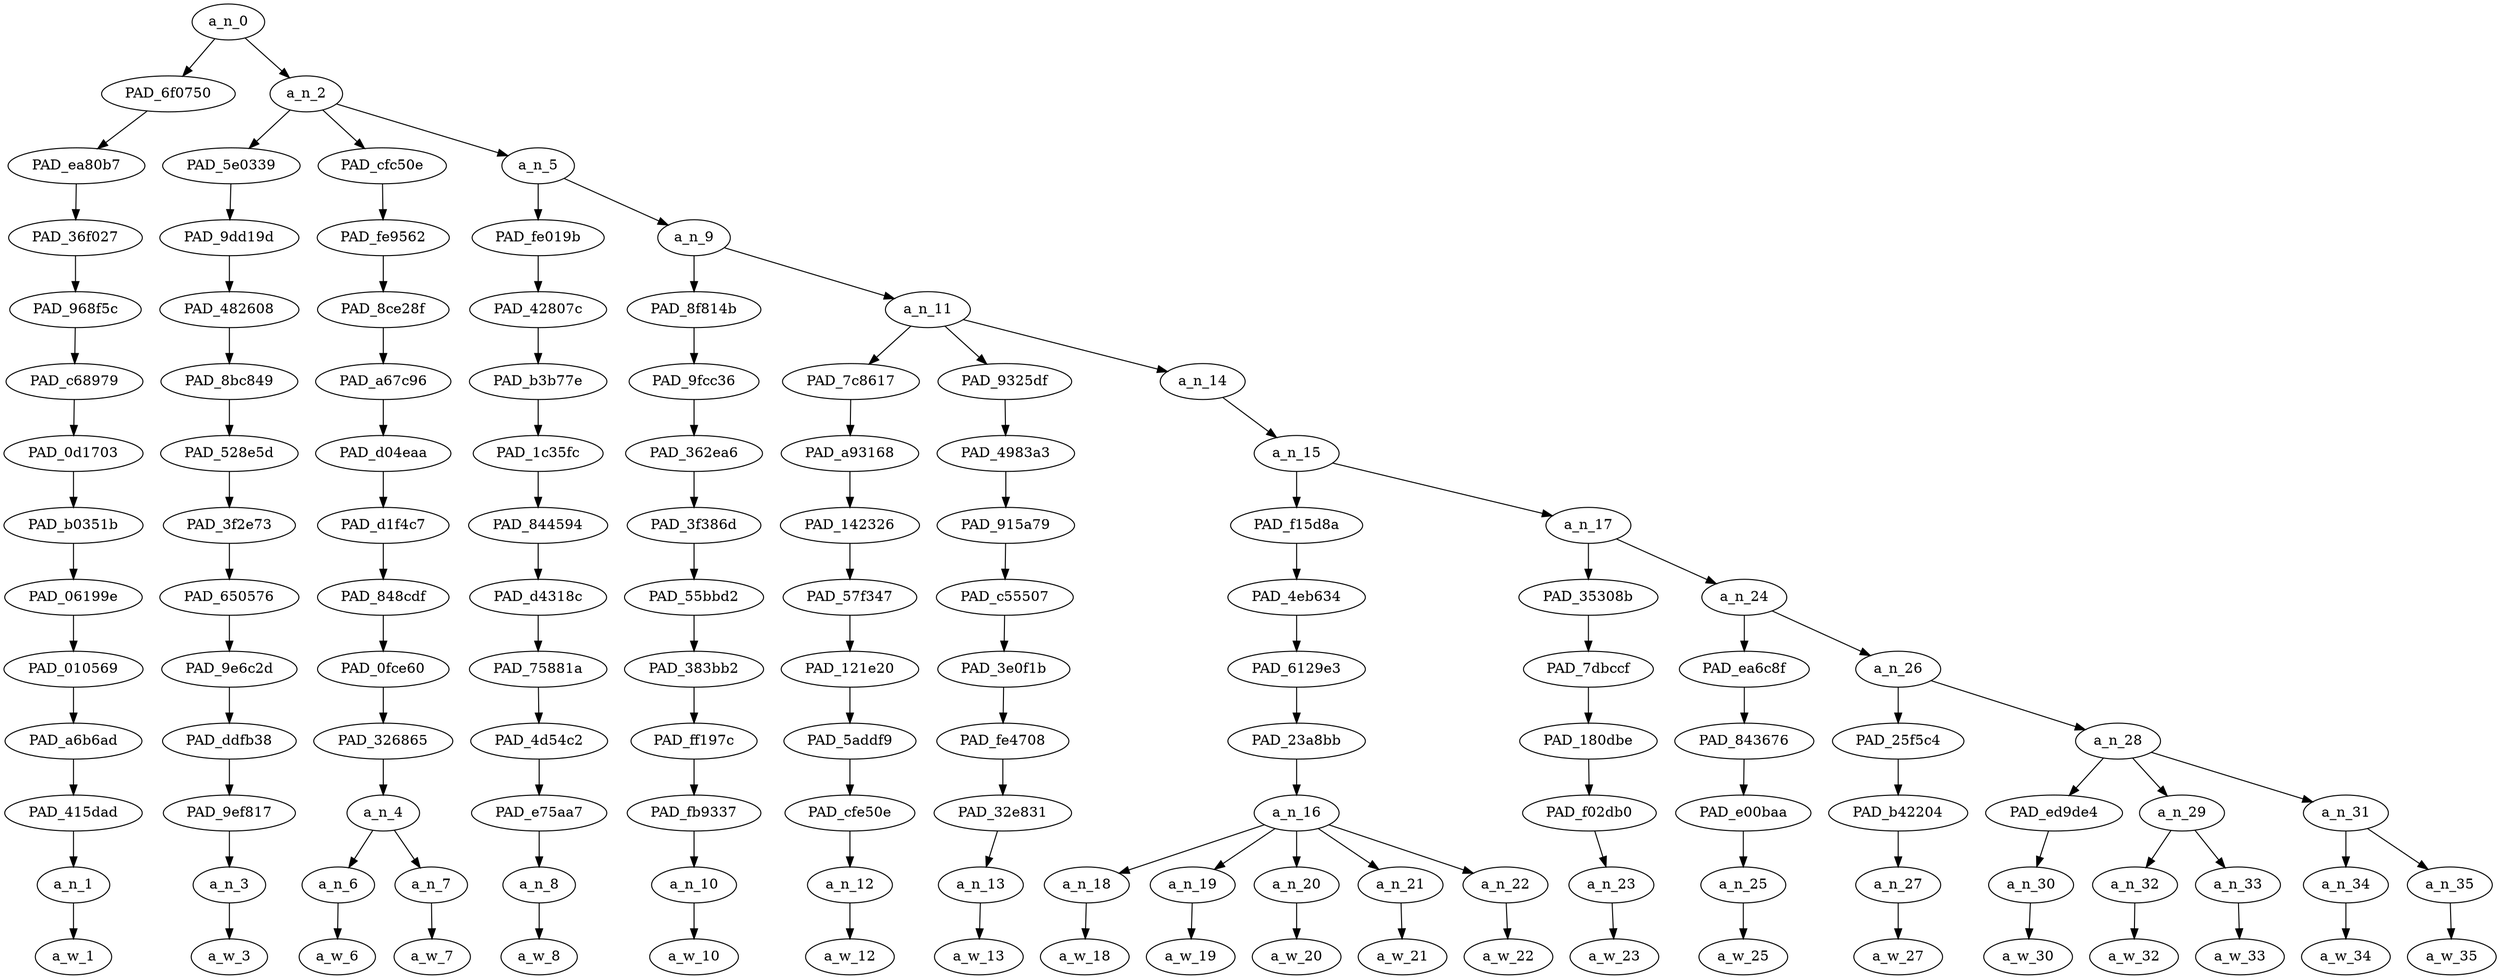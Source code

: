strict digraph "" {
	a_n_0	[div_dir=1,
		index=0,
		level=13,
		pos="1.4730902777777777,13!",
		text_span="[0, 1, 2, 3, 4, 5, 6, 7, 8, 9, 10, 11, 12, 13, 14, 15, 16, 17, 18, 19, 20]",
		value=1.00000000];
	PAD_6f0750	[div_dir=1,
		index=0,
		level=12,
		pos="0.0,12!",
		text_span="[0]",
		value=0.03676450];
	a_n_0 -> PAD_6f0750;
	a_n_2	[div_dir=1,
		index=1,
		level=12,
		pos="2.9461805555555554,12!",
		text_span="[1, 2, 3, 4, 5, 6, 7, 8, 9, 10, 11, 12, 13, 14, 15, 16, 17, 18, 19, 20]",
		value=0.96208500];
	a_n_0 -> a_n_2;
	PAD_ea80b7	[div_dir=1,
		index=0,
		level=11,
		pos="0.0,11!",
		text_span="[0]",
		value=0.03676450];
	PAD_6f0750 -> PAD_ea80b7;
	PAD_36f027	[div_dir=1,
		index=0,
		level=10,
		pos="0.0,10!",
		text_span="[0]",
		value=0.03676450];
	PAD_ea80b7 -> PAD_36f027;
	PAD_968f5c	[div_dir=1,
		index=0,
		level=9,
		pos="0.0,9!",
		text_span="[0]",
		value=0.03676450];
	PAD_36f027 -> PAD_968f5c;
	PAD_c68979	[div_dir=1,
		index=0,
		level=8,
		pos="0.0,8!",
		text_span="[0]",
		value=0.03676450];
	PAD_968f5c -> PAD_c68979;
	PAD_0d1703	[div_dir=1,
		index=0,
		level=7,
		pos="0.0,7!",
		text_span="[0]",
		value=0.03676450];
	PAD_c68979 -> PAD_0d1703;
	PAD_b0351b	[div_dir=1,
		index=0,
		level=6,
		pos="0.0,6!",
		text_span="[0]",
		value=0.03676450];
	PAD_0d1703 -> PAD_b0351b;
	PAD_06199e	[div_dir=1,
		index=0,
		level=5,
		pos="0.0,5!",
		text_span="[0]",
		value=0.03676450];
	PAD_b0351b -> PAD_06199e;
	PAD_010569	[div_dir=1,
		index=0,
		level=4,
		pos="0.0,4!",
		text_span="[0]",
		value=0.03676450];
	PAD_06199e -> PAD_010569;
	PAD_a6b6ad	[div_dir=1,
		index=0,
		level=3,
		pos="0.0,3!",
		text_span="[0]",
		value=0.03676450];
	PAD_010569 -> PAD_a6b6ad;
	PAD_415dad	[div_dir=1,
		index=0,
		level=2,
		pos="0.0,2!",
		text_span="[0]",
		value=0.03676450];
	PAD_a6b6ad -> PAD_415dad;
	a_n_1	[div_dir=1,
		index=0,
		level=1,
		pos="0.0,1!",
		text_span="[0]",
		value=0.03676450];
	PAD_415dad -> a_n_1;
	a_w_1	[div_dir=0,
		index=0,
		level=0,
		pos="0,0!",
		text_span="[0]",
		value=it];
	a_n_1 -> a_w_1;
	PAD_5e0339	[div_dir=-1,
		index=1,
		level=11,
		pos="1.0,11!",
		text_span="[1]",
		value=0.03066303];
	a_n_2 -> PAD_5e0339;
	PAD_cfc50e	[div_dir=1,
		index=2,
		level=11,
		pos="2.5,11!",
		text_span="[2, 3]",
		value=0.07097489];
	a_n_2 -> PAD_cfc50e;
	a_n_5	[div_dir=1,
		index=3,
		level=11,
		pos="5.338541666666666,11!",
		text_span="[4, 5, 6, 7, 8, 9, 10, 11, 12, 13, 14, 15, 16, 17, 18, 19, 20]",
		value=0.85932973];
	a_n_2 -> a_n_5;
	PAD_9dd19d	[div_dir=-1,
		index=1,
		level=10,
		pos="1.0,10!",
		text_span="[1]",
		value=0.03066303];
	PAD_5e0339 -> PAD_9dd19d;
	PAD_482608	[div_dir=-1,
		index=1,
		level=9,
		pos="1.0,9!",
		text_span="[1]",
		value=0.03066303];
	PAD_9dd19d -> PAD_482608;
	PAD_8bc849	[div_dir=-1,
		index=1,
		level=8,
		pos="1.0,8!",
		text_span="[1]",
		value=0.03066303];
	PAD_482608 -> PAD_8bc849;
	PAD_528e5d	[div_dir=-1,
		index=1,
		level=7,
		pos="1.0,7!",
		text_span="[1]",
		value=0.03066303];
	PAD_8bc849 -> PAD_528e5d;
	PAD_3f2e73	[div_dir=-1,
		index=1,
		level=6,
		pos="1.0,6!",
		text_span="[1]",
		value=0.03066303];
	PAD_528e5d -> PAD_3f2e73;
	PAD_650576	[div_dir=-1,
		index=1,
		level=5,
		pos="1.0,5!",
		text_span="[1]",
		value=0.03066303];
	PAD_3f2e73 -> PAD_650576;
	PAD_9e6c2d	[div_dir=-1,
		index=1,
		level=4,
		pos="1.0,4!",
		text_span="[1]",
		value=0.03066303];
	PAD_650576 -> PAD_9e6c2d;
	PAD_ddfb38	[div_dir=-1,
		index=1,
		level=3,
		pos="1.0,3!",
		text_span="[1]",
		value=0.03066303];
	PAD_9e6c2d -> PAD_ddfb38;
	PAD_9ef817	[div_dir=-1,
		index=1,
		level=2,
		pos="1.0,2!",
		text_span="[1]",
		value=0.03066303];
	PAD_ddfb38 -> PAD_9ef817;
	a_n_3	[div_dir=-1,
		index=1,
		level=1,
		pos="1.0,1!",
		text_span="[1]",
		value=0.03066303];
	PAD_9ef817 -> a_n_3;
	a_w_3	[div_dir=0,
		index=1,
		level=0,
		pos="1,0!",
		text_span="[1]",
		value=was];
	a_n_3 -> a_w_3;
	PAD_fe9562	[div_dir=1,
		index=2,
		level=10,
		pos="2.5,10!",
		text_span="[2, 3]",
		value=0.07097489];
	PAD_cfc50e -> PAD_fe9562;
	PAD_8ce28f	[div_dir=1,
		index=2,
		level=9,
		pos="2.5,9!",
		text_span="[2, 3]",
		value=0.07097489];
	PAD_fe9562 -> PAD_8ce28f;
	PAD_a67c96	[div_dir=1,
		index=2,
		level=8,
		pos="2.5,8!",
		text_span="[2, 3]",
		value=0.07097489];
	PAD_8ce28f -> PAD_a67c96;
	PAD_d04eaa	[div_dir=1,
		index=2,
		level=7,
		pos="2.5,7!",
		text_span="[2, 3]",
		value=0.07097489];
	PAD_a67c96 -> PAD_d04eaa;
	PAD_d1f4c7	[div_dir=1,
		index=2,
		level=6,
		pos="2.5,6!",
		text_span="[2, 3]",
		value=0.07097489];
	PAD_d04eaa -> PAD_d1f4c7;
	PAD_848cdf	[div_dir=1,
		index=2,
		level=5,
		pos="2.5,5!",
		text_span="[2, 3]",
		value=0.07097489];
	PAD_d1f4c7 -> PAD_848cdf;
	PAD_0fce60	[div_dir=1,
		index=2,
		level=4,
		pos="2.5,4!",
		text_span="[2, 3]",
		value=0.07097489];
	PAD_848cdf -> PAD_0fce60;
	PAD_326865	[div_dir=1,
		index=2,
		level=3,
		pos="2.5,3!",
		text_span="[2, 3]",
		value=0.07097489];
	PAD_0fce60 -> PAD_326865;
	a_n_4	[div_dir=1,
		index=2,
		level=2,
		pos="2.5,2!",
		text_span="[2, 3]",
		value=0.07097489];
	PAD_326865 -> a_n_4;
	a_n_6	[div_dir=1,
		index=2,
		level=1,
		pos="2.0,1!",
		text_span="[2]",
		value=0.03197851];
	a_n_4 -> a_n_6;
	a_n_7	[div_dir=1,
		index=3,
		level=1,
		pos="3.0,1!",
		text_span="[3]",
		value=0.03870715];
	a_n_4 -> a_n_7;
	a_w_6	[div_dir=0,
		index=2,
		level=0,
		pos="2,0!",
		text_span="[2]",
		value=better];
	a_n_6 -> a_w_6;
	a_w_7	[div_dir=0,
		index=3,
		level=0,
		pos="3,0!",
		text_span="[3]",
		value=off];
	a_n_7 -> a_w_7;
	PAD_fe019b	[div_dir=1,
		index=3,
		level=10,
		pos="4.0,10!",
		text_span="[4]",
		value=0.03048226];
	a_n_5 -> PAD_fe019b;
	a_n_9	[div_dir=1,
		index=4,
		level=10,
		pos="6.677083333333333,10!",
		text_span="[5, 6, 7, 8, 9, 10, 11, 12, 13, 14, 15, 16, 17, 18, 19, 20]",
		value=0.82772111];
	a_n_5 -> a_n_9;
	PAD_42807c	[div_dir=1,
		index=3,
		level=9,
		pos="4.0,9!",
		text_span="[4]",
		value=0.03048226];
	PAD_fe019b -> PAD_42807c;
	PAD_b3b77e	[div_dir=1,
		index=3,
		level=8,
		pos="4.0,8!",
		text_span="[4]",
		value=0.03048226];
	PAD_42807c -> PAD_b3b77e;
	PAD_1c35fc	[div_dir=1,
		index=3,
		level=7,
		pos="4.0,7!",
		text_span="[4]",
		value=0.03048226];
	PAD_b3b77e -> PAD_1c35fc;
	PAD_844594	[div_dir=1,
		index=3,
		level=6,
		pos="4.0,6!",
		text_span="[4]",
		value=0.03048226];
	PAD_1c35fc -> PAD_844594;
	PAD_d4318c	[div_dir=1,
		index=3,
		level=5,
		pos="4.0,5!",
		text_span="[4]",
		value=0.03048226];
	PAD_844594 -> PAD_d4318c;
	PAD_75881a	[div_dir=1,
		index=3,
		level=4,
		pos="4.0,4!",
		text_span="[4]",
		value=0.03048226];
	PAD_d4318c -> PAD_75881a;
	PAD_4d54c2	[div_dir=1,
		index=3,
		level=3,
		pos="4.0,3!",
		text_span="[4]",
		value=0.03048226];
	PAD_75881a -> PAD_4d54c2;
	PAD_e75aa7	[div_dir=1,
		index=3,
		level=2,
		pos="4.0,2!",
		text_span="[4]",
		value=0.03048226];
	PAD_4d54c2 -> PAD_e75aa7;
	a_n_8	[div_dir=1,
		index=4,
		level=1,
		pos="4.0,1!",
		text_span="[4]",
		value=0.03048226];
	PAD_e75aa7 -> a_n_8;
	a_w_8	[div_dir=0,
		index=4,
		level=0,
		pos="4,0!",
		text_span="[4]",
		value=when];
	a_n_8 -> a_w_8;
	PAD_8f814b	[div_dir=1,
		index=4,
		level=9,
		pos="5.0,9!",
		text_span="[5]",
		value=0.04111969];
	a_n_9 -> PAD_8f814b;
	a_n_11	[div_dir=1,
		index=5,
		level=9,
		pos="8.354166666666666,9!",
		text_span="[6, 7, 8, 9, 10, 11, 12, 13, 14, 15, 16, 17, 18, 19, 20]",
		value=0.78545127];
	a_n_9 -> a_n_11;
	PAD_9fcc36	[div_dir=1,
		index=4,
		level=8,
		pos="5.0,8!",
		text_span="[5]",
		value=0.04111969];
	PAD_8f814b -> PAD_9fcc36;
	PAD_362ea6	[div_dir=1,
		index=4,
		level=7,
		pos="5.0,7!",
		text_span="[5]",
		value=0.04111969];
	PAD_9fcc36 -> PAD_362ea6;
	PAD_3f386d	[div_dir=1,
		index=4,
		level=6,
		pos="5.0,6!",
		text_span="[5]",
		value=0.04111969];
	PAD_362ea6 -> PAD_3f386d;
	PAD_55bbd2	[div_dir=1,
		index=4,
		level=5,
		pos="5.0,5!",
		text_span="[5]",
		value=0.04111969];
	PAD_3f386d -> PAD_55bbd2;
	PAD_383bb2	[div_dir=1,
		index=4,
		level=4,
		pos="5.0,4!",
		text_span="[5]",
		value=0.04111969];
	PAD_55bbd2 -> PAD_383bb2;
	PAD_ff197c	[div_dir=1,
		index=4,
		level=3,
		pos="5.0,3!",
		text_span="[5]",
		value=0.04111969];
	PAD_383bb2 -> PAD_ff197c;
	PAD_fb9337	[div_dir=1,
		index=4,
		level=2,
		pos="5.0,2!",
		text_span="[5]",
		value=0.04111969];
	PAD_ff197c -> PAD_fb9337;
	a_n_10	[div_dir=1,
		index=5,
		level=1,
		pos="5.0,1!",
		text_span="[5]",
		value=0.04111969];
	PAD_fb9337 -> a_n_10;
	a_w_10	[div_dir=0,
		index=5,
		level=0,
		pos="5,0!",
		text_span="[5]",
		value=apartheid];
	a_n_10 -> a_w_10;
	PAD_7c8617	[div_dir=1,
		index=5,
		level=8,
		pos="6.0,8!",
		text_span="[6]",
		value=0.03540445];
	a_n_11 -> PAD_7c8617;
	PAD_9325df	[div_dir=1,
		index=6,
		level=8,
		pos="7.0,8!",
		text_span="[7]",
		value=0.03082162];
	a_n_11 -> PAD_9325df;
	a_n_14	[div_dir=1,
		index=7,
		level=8,
		pos="12.0625,8!",
		text_span="[8, 9, 10, 11, 12, 13, 14, 15, 16, 17, 18, 19, 20]",
		value=0.71810819];
	a_n_11 -> a_n_14;
	PAD_a93168	[div_dir=1,
		index=5,
		level=7,
		pos="6.0,7!",
		text_span="[6]",
		value=0.03540445];
	PAD_7c8617 -> PAD_a93168;
	PAD_142326	[div_dir=1,
		index=5,
		level=6,
		pos="6.0,6!",
		text_span="[6]",
		value=0.03540445];
	PAD_a93168 -> PAD_142326;
	PAD_57f347	[div_dir=1,
		index=5,
		level=5,
		pos="6.0,5!",
		text_span="[6]",
		value=0.03540445];
	PAD_142326 -> PAD_57f347;
	PAD_121e20	[div_dir=1,
		index=5,
		level=4,
		pos="6.0,4!",
		text_span="[6]",
		value=0.03540445];
	PAD_57f347 -> PAD_121e20;
	PAD_5addf9	[div_dir=1,
		index=5,
		level=3,
		pos="6.0,3!",
		text_span="[6]",
		value=0.03540445];
	PAD_121e20 -> PAD_5addf9;
	PAD_cfe50e	[div_dir=1,
		index=5,
		level=2,
		pos="6.0,2!",
		text_span="[6]",
		value=0.03540445];
	PAD_5addf9 -> PAD_cfe50e;
	a_n_12	[div_dir=1,
		index=6,
		level=1,
		pos="6.0,1!",
		text_span="[6]",
		value=0.03540445];
	PAD_cfe50e -> a_n_12;
	a_w_12	[div_dir=0,
		index=6,
		level=0,
		pos="6,0!",
		text_span="[6]",
		value=existed];
	a_n_12 -> a_w_12;
	PAD_4983a3	[div_dir=1,
		index=6,
		level=7,
		pos="7.0,7!",
		text_span="[7]",
		value=0.03082162];
	PAD_9325df -> PAD_4983a3;
	PAD_915a79	[div_dir=1,
		index=6,
		level=6,
		pos="7.0,6!",
		text_span="[7]",
		value=0.03082162];
	PAD_4983a3 -> PAD_915a79;
	PAD_c55507	[div_dir=1,
		index=6,
		level=5,
		pos="7.0,5!",
		text_span="[7]",
		value=0.03082162];
	PAD_915a79 -> PAD_c55507;
	PAD_3e0f1b	[div_dir=1,
		index=6,
		level=4,
		pos="7.0,4!",
		text_span="[7]",
		value=0.03082162];
	PAD_c55507 -> PAD_3e0f1b;
	PAD_fe4708	[div_dir=1,
		index=6,
		level=3,
		pos="7.0,3!",
		text_span="[7]",
		value=0.03082162];
	PAD_3e0f1b -> PAD_fe4708;
	PAD_32e831	[div_dir=1,
		index=6,
		level=2,
		pos="7.0,2!",
		text_span="[7]",
		value=0.03082162];
	PAD_fe4708 -> PAD_32e831;
	a_n_13	[div_dir=1,
		index=7,
		level=1,
		pos="7.0,1!",
		text_span="[7]",
		value=0.03082162];
	PAD_32e831 -> a_n_13;
	a_w_13	[div_dir=0,
		index=7,
		level=0,
		pos="7,0!",
		text_span="[7]",
		value=now];
	a_n_13 -> a_w_13;
	a_n_15	[div_dir=1,
		index=7,
		level=7,
		pos="12.0625,7!",
		text_span="[8, 9, 10, 11, 12, 13, 14, 15, 16, 17, 18, 19, 20]",
		value=0.71700011];
	a_n_14 -> a_n_15;
	PAD_f15d8a	[div_dir=1,
		index=7,
		level=6,
		pos="10.0,6!",
		text_span="[8, 9, 10, 11, 12]",
		value=0.44734557];
	a_n_15 -> PAD_f15d8a;
	a_n_17	[div_dir=1,
		index=8,
		level=6,
		pos="14.125,6!",
		text_span="[13, 14, 15, 16, 17, 18, 19, 20]",
		value=0.26854645];
	a_n_15 -> a_n_17;
	PAD_4eb634	[div_dir=1,
		index=7,
		level=5,
		pos="10.0,5!",
		text_span="[8, 9, 10, 11, 12]",
		value=0.44734557];
	PAD_f15d8a -> PAD_4eb634;
	PAD_6129e3	[div_dir=1,
		index=7,
		level=4,
		pos="10.0,4!",
		text_span="[8, 9, 10, 11, 12]",
		value=0.44734557];
	PAD_4eb634 -> PAD_6129e3;
	PAD_23a8bb	[div_dir=1,
		index=7,
		level=3,
		pos="10.0,3!",
		text_span="[8, 9, 10, 11, 12]",
		value=0.44734557];
	PAD_6129e3 -> PAD_23a8bb;
	a_n_16	[div_dir=1,
		index=7,
		level=2,
		pos="10.0,2!",
		text_span="[8, 9, 10, 11, 12]",
		value=0.44734557];
	PAD_23a8bb -> a_n_16;
	a_n_18	[div_dir=-1,
		index=8,
		level=1,
		pos="8.0,1!",
		text_span="[8]",
		value=0.04208074];
	a_n_16 -> a_n_18;
	a_n_19	[div_dir=1,
		index=9,
		level=1,
		pos="9.0,1!",
		text_span="[9]",
		value=0.03449586];
	a_n_16 -> a_n_19;
	a_n_20	[div_dir=1,
		index=10,
		level=1,
		pos="10.0,1!",
		text_span="[10]",
		value=0.10217717];
	a_n_16 -> a_n_20;
	a_n_21	[div_dir=1,
		index=11,
		level=1,
		pos="11.0,1!",
		text_span="[11]",
		value=0.10154679];
	a_n_16 -> a_n_21;
	a_n_22	[div_dir=1,
		index=12,
		level=1,
		pos="12.0,1!",
		text_span="[12]",
		value=0.16600753];
	a_n_16 -> a_n_22;
	a_w_18	[div_dir=0,
		index=8,
		level=0,
		pos="8,0!",
		text_span="[8]",
		value=its];
	a_n_18 -> a_w_18;
	a_w_19	[div_dir=0,
		index=9,
		level=0,
		pos="9,0!",
		text_span="[9]",
		value=a];
	a_n_19 -> a_w_19;
	a_w_20	[div_dir=0,
		index=10,
		level=0,
		pos="10,0!",
		text_span="[10]",
		value=nigger];
	a_n_20 -> a_w_20;
	a_w_21	[div_dir=0,
		index=11,
		level=0,
		pos="11,0!",
		text_span="[11]",
		value=shithole];
	a_n_21 -> a_w_21;
	a_w_22	[div_dir=0,
		index=12,
		level=0,
		pos="12,0!",
		text_span="[12]",
		value=niggers];
	a_n_22 -> a_w_22;
	PAD_35308b	[div_dir=1,
		index=8,
		level=5,
		pos="13.0,5!",
		text_span="[13]",
		value=0.03474007];
	a_n_17 -> PAD_35308b;
	a_n_24	[div_dir=1,
		index=9,
		level=5,
		pos="15.25,5!",
		text_span="[14, 15, 16, 17, 18, 19, 20]",
		value=0.23329443];
	a_n_17 -> a_n_24;
	PAD_7dbccf	[div_dir=1,
		index=8,
		level=4,
		pos="13.0,4!",
		text_span="[13]",
		value=0.03474007];
	PAD_35308b -> PAD_7dbccf;
	PAD_180dbe	[div_dir=1,
		index=8,
		level=3,
		pos="13.0,3!",
		text_span="[13]",
		value=0.03474007];
	PAD_7dbccf -> PAD_180dbe;
	PAD_f02db0	[div_dir=1,
		index=8,
		level=2,
		pos="13.0,2!",
		text_span="[13]",
		value=0.03474007];
	PAD_180dbe -> PAD_f02db0;
	a_n_23	[div_dir=1,
		index=13,
		level=1,
		pos="13.0,1!",
		text_span="[13]",
		value=0.03474007];
	PAD_f02db0 -> a_n_23;
	a_w_23	[div_dir=0,
		index=13,
		level=0,
		pos="13,0!",
		text_span="[13]",
		value=are];
	a_n_23 -> a_w_23;
	PAD_ea6c8f	[div_dir=1,
		index=9,
		level=4,
		pos="14.0,4!",
		text_span="[14]",
		value=0.03790595];
	a_n_24 -> PAD_ea6c8f;
	a_n_26	[div_dir=1,
		index=10,
		level=4,
		pos="16.5,4!",
		text_span="[15, 16, 17, 18, 19, 20]",
		value=0.19488484];
	a_n_24 -> a_n_26;
	PAD_843676	[div_dir=1,
		index=9,
		level=3,
		pos="14.0,3!",
		text_span="[14]",
		value=0.03790595];
	PAD_ea6c8f -> PAD_843676;
	PAD_e00baa	[div_dir=1,
		index=9,
		level=2,
		pos="14.0,2!",
		text_span="[14]",
		value=0.03790595];
	PAD_843676 -> PAD_e00baa;
	a_n_25	[div_dir=1,
		index=14,
		level=1,
		pos="14.0,1!",
		text_span="[14]",
		value=0.03790595];
	PAD_e00baa -> a_n_25;
	a_w_25	[div_dir=0,
		index=14,
		level=0,
		pos="14,0!",
		text_span="[14]",
		value=killing];
	a_n_25 -> a_w_25;
	PAD_25f5c4	[div_dir=1,
		index=10,
		level=3,
		pos="15.0,3!",
		text_span="[15]",
		value=0.04416661];
	a_n_26 -> PAD_25f5c4;
	a_n_28	[div_dir=1,
		index=11,
		level=3,
		pos="18.0,3!",
		text_span="[16, 17, 18, 19, 20]",
		value=0.15029144];
	a_n_26 -> a_n_28;
	PAD_b42204	[div_dir=1,
		index=10,
		level=2,
		pos="15.0,2!",
		text_span="[15]",
		value=0.04416661];
	PAD_25f5c4 -> PAD_b42204;
	a_n_27	[div_dir=1,
		index=15,
		level=1,
		pos="15.0,1!",
		text_span="[15]",
		value=0.04416661];
	PAD_b42204 -> a_n_27;
	a_w_27	[div_dir=0,
		index=15,
		level=0,
		pos="15,0!",
		text_span="[15]",
		value=whites];
	a_n_27 -> a_w_27;
	PAD_ed9de4	[div_dir=1,
		index=12,
		level=2,
		pos="18.0,2!",
		text_span="[18]",
		value=0.02644212];
	a_n_28 -> PAD_ed9de4;
	a_n_29	[div_dir=1,
		index=11,
		level=2,
		pos="16.5,2!",
		text_span="[16, 17]",
		value=0.05772326];
	a_n_28 -> a_n_29;
	a_n_31	[div_dir=1,
		index=13,
		level=2,
		pos="19.5,2!",
		text_span="[19, 20]",
		value=0.06578728];
	a_n_28 -> a_n_31;
	a_n_30	[div_dir=1,
		index=18,
		level=1,
		pos="18.0,1!",
		text_span="[18]",
		value=0.02644212];
	PAD_ed9de4 -> a_n_30;
	a_w_30	[div_dir=0,
		index=18,
		level=0,
		pos="18,0!",
		text_span="[18]",
		value=or];
	a_n_30 -> a_w_30;
	a_n_32	[div_dir=1,
		index=16,
		level=1,
		pos="16.0,1!",
		text_span="[16]",
		value=0.03067158];
	a_n_29 -> a_n_32;
	a_n_33	[div_dir=1,
		index=17,
		level=1,
		pos="17.0,1!",
		text_span="[17]",
		value=0.02685943];
	a_n_29 -> a_n_33;
	a_w_32	[div_dir=0,
		index=16,
		level=0,
		pos="16,0!",
		text_span="[16]",
		value=get];
	a_n_32 -> a_w_32;
	a_w_33	[div_dir=0,
		index=17,
		level=0,
		pos="17,0!",
		text_span="[17]",
		value=out];
	a_n_33 -> a_w_33;
	a_n_34	[div_dir=1,
		index=19,
		level=1,
		pos="19.0,1!",
		text_span="[19]",
		value=0.03064535];
	a_n_31 -> a_n_34;
	a_n_35	[div_dir=1,
		index=20,
		level=1,
		pos="20.0,1!",
		text_span="[20]",
		value=0.03485692];
	a_n_31 -> a_n_35;
	a_w_34	[div_dir=0,
		index=19,
		level=0,
		pos="19,0!",
		text_span="[19]",
		value=stay];
	a_n_34 -> a_w_34;
	a_w_35	[div_dir=0,
		index=20,
		level=0,
		pos="20,0!",
		text_span="[20]",
		value=away];
	a_n_35 -> a_w_35;
}
